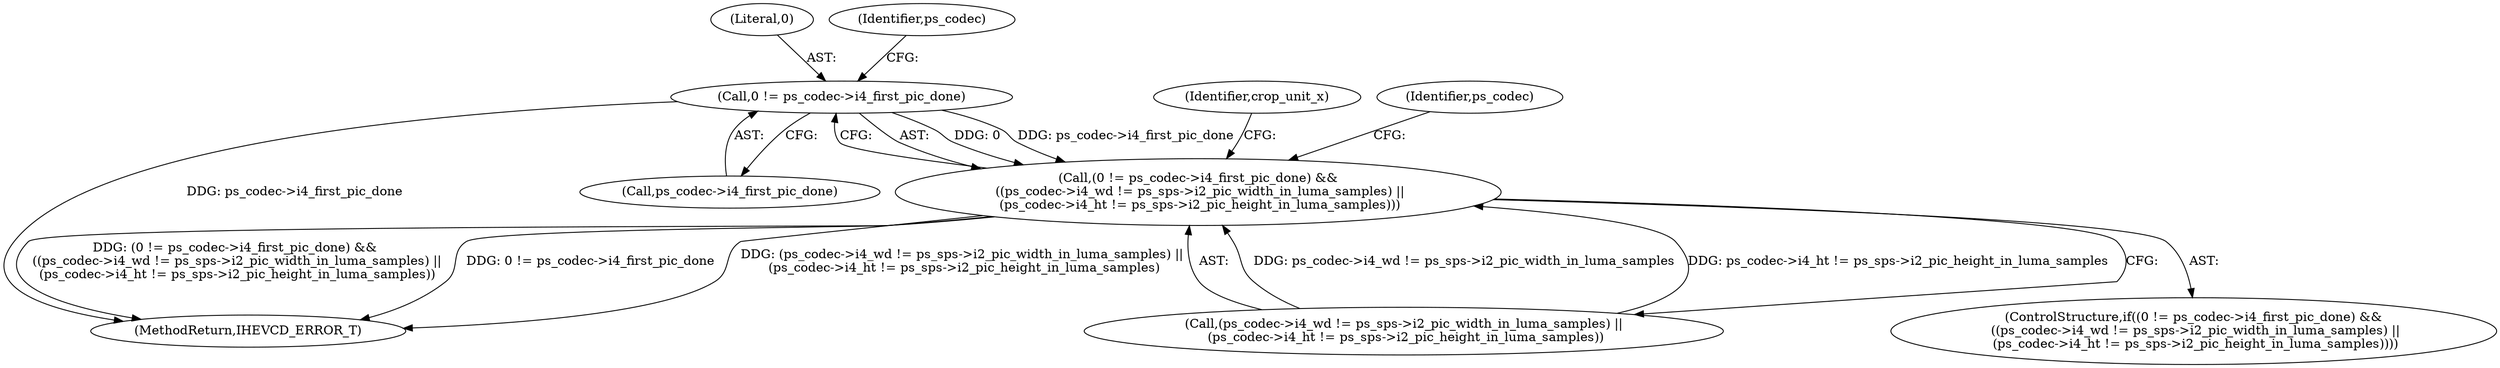 digraph "0_Android_45c97f878bee15cd97262fe7f57ecea71990fed7@pointer" {
"1001123" [label="(Call,0 != ps_codec->i4_first_pic_done)"];
"1001122" [label="(Call,(0 != ps_codec->i4_first_pic_done) &&\n ((ps_codec->i4_wd != ps_sps->i2_pic_width_in_luma_samples) ||\n (ps_codec->i4_ht != ps_sps->i2_pic_height_in_luma_samples)))"];
"1001124" [label="(Literal,0)"];
"1001125" [label="(Call,ps_codec->i4_first_pic_done)"];
"1001123" [label="(Call,0 != ps_codec->i4_first_pic_done)"];
"1001121" [label="(ControlStructure,if((0 != ps_codec->i4_first_pic_done) &&\n ((ps_codec->i4_wd != ps_sps->i2_pic_width_in_luma_samples) ||\n (ps_codec->i4_ht != ps_sps->i2_pic_height_in_luma_samples))))"];
"1001319" [label="(MethodReturn,IHEVCD_ERROR_T)"];
"1001159" [label="(Identifier,crop_unit_x)"];
"1001131" [label="(Identifier,ps_codec)"];
"1001122" [label="(Call,(0 != ps_codec->i4_first_pic_done) &&\n ((ps_codec->i4_wd != ps_sps->i2_pic_width_in_luma_samples) ||\n (ps_codec->i4_ht != ps_sps->i2_pic_height_in_luma_samples)))"];
"1001128" [label="(Call,(ps_codec->i4_wd != ps_sps->i2_pic_width_in_luma_samples) ||\n (ps_codec->i4_ht != ps_sps->i2_pic_height_in_luma_samples))"];
"1001146" [label="(Identifier,ps_codec)"];
"1001123" -> "1001122"  [label="AST: "];
"1001123" -> "1001125"  [label="CFG: "];
"1001124" -> "1001123"  [label="AST: "];
"1001125" -> "1001123"  [label="AST: "];
"1001131" -> "1001123"  [label="CFG: "];
"1001122" -> "1001123"  [label="CFG: "];
"1001123" -> "1001319"  [label="DDG: ps_codec->i4_first_pic_done"];
"1001123" -> "1001122"  [label="DDG: 0"];
"1001123" -> "1001122"  [label="DDG: ps_codec->i4_first_pic_done"];
"1001122" -> "1001121"  [label="AST: "];
"1001122" -> "1001128"  [label="CFG: "];
"1001128" -> "1001122"  [label="AST: "];
"1001146" -> "1001122"  [label="CFG: "];
"1001159" -> "1001122"  [label="CFG: "];
"1001122" -> "1001319"  [label="DDG: 0 != ps_codec->i4_first_pic_done"];
"1001122" -> "1001319"  [label="DDG: (ps_codec->i4_wd != ps_sps->i2_pic_width_in_luma_samples) ||\n (ps_codec->i4_ht != ps_sps->i2_pic_height_in_luma_samples)"];
"1001122" -> "1001319"  [label="DDG: (0 != ps_codec->i4_first_pic_done) &&\n ((ps_codec->i4_wd != ps_sps->i2_pic_width_in_luma_samples) ||\n (ps_codec->i4_ht != ps_sps->i2_pic_height_in_luma_samples))"];
"1001128" -> "1001122"  [label="DDG: ps_codec->i4_wd != ps_sps->i2_pic_width_in_luma_samples"];
"1001128" -> "1001122"  [label="DDG: ps_codec->i4_ht != ps_sps->i2_pic_height_in_luma_samples"];
}
